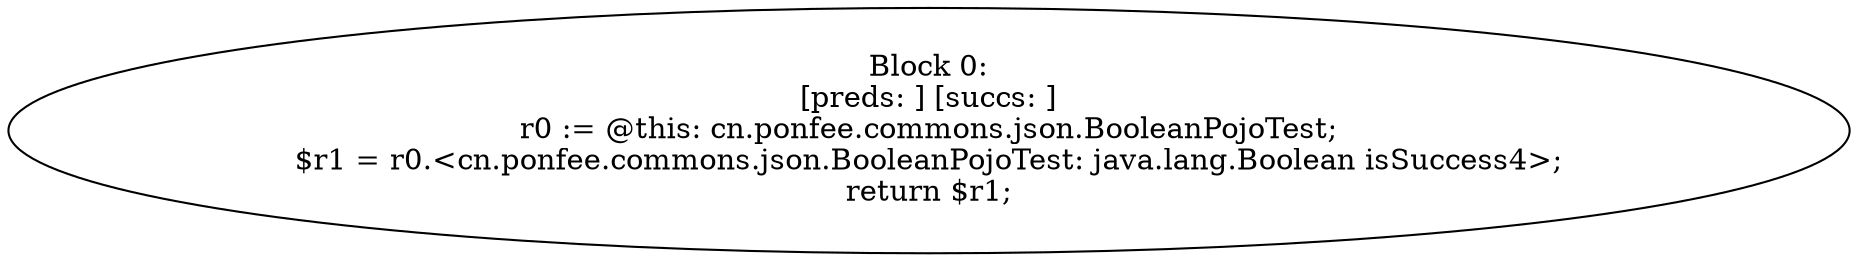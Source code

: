 digraph "unitGraph" {
    "Block 0:
[preds: ] [succs: ]
r0 := @this: cn.ponfee.commons.json.BooleanPojoTest;
$r1 = r0.<cn.ponfee.commons.json.BooleanPojoTest: java.lang.Boolean isSuccess4>;
return $r1;
"
}
